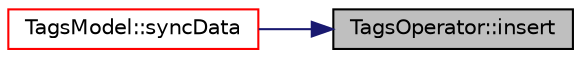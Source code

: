 digraph "TagsOperator::insert"
{
 // LATEX_PDF_SIZE
  edge [fontname="Helvetica",fontsize="10",labelfontname="Helvetica",labelfontsize="10"];
  node [fontname="Helvetica",fontsize="10",shape=record];
  rankdir="RL";
  Node1 [label="TagsOperator::insert",height=0.2,width=0.4,color="black", fillcolor="grey75", style="filled", fontcolor="black",tooltip=" "];
  Node1 -> Node2 [dir="back",color="midnightblue",fontsize="10",style="solid",fontname="Helvetica"];
  Node2 [label="TagsModel::syncData",height=0.2,width=0.4,color="red", fillcolor="white", style="filled",URL="$class_tags_model.html#a0ca870d04bfdedfd7020398264dedeeb",tooltip=" "];
}
